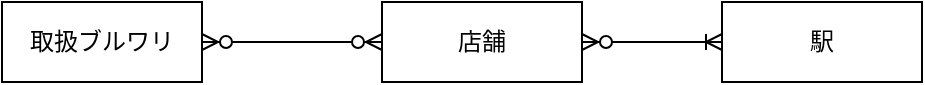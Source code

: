 <mxfile>
    <diagram id="1vy2Nv202quP6aodzBlH" name="概念モデル">
        <mxGraphModel dx="715" dy="591" grid="1" gridSize="10" guides="1" tooltips="1" connect="1" arrows="1" fold="1" page="1" pageScale="1" pageWidth="827" pageHeight="1169" math="0" shadow="0">
            <root>
                <mxCell id="0"/>
                <mxCell id="1" parent="0"/>
                <mxCell id="2" value="店舗" style="whiteSpace=wrap;html=1;align=center;" parent="1" vertex="1">
                    <mxGeometry x="350" y="260" width="100" height="40" as="geometry"/>
                </mxCell>
                <mxCell id="3" value="取扱ブルワリ" style="whiteSpace=wrap;html=1;align=center;" parent="1" vertex="1">
                    <mxGeometry x="160" y="260" width="100" height="40" as="geometry"/>
                </mxCell>
                <mxCell id="4" value="駅" style="whiteSpace=wrap;html=1;align=center;" parent="1" vertex="1">
                    <mxGeometry x="520" y="260" width="100" height="40" as="geometry"/>
                </mxCell>
                <mxCell id="6" value="" style="edgeStyle=entityRelationEdgeStyle;fontSize=12;html=1;endArrow=ERoneToMany;startArrow=ERzeroToMany;exitX=1;exitY=0.5;exitDx=0;exitDy=0;entryX=0;entryY=0.5;entryDx=0;entryDy=0;" parent="1" source="2" target="4" edge="1">
                    <mxGeometry width="100" height="100" relative="1" as="geometry">
                        <mxPoint x="460" y="480" as="sourcePoint"/>
                        <mxPoint x="560" y="380" as="targetPoint"/>
                    </mxGeometry>
                </mxCell>
                <mxCell id="7" value="" style="edgeStyle=entityRelationEdgeStyle;fontSize=12;html=1;endArrow=ERzeroToMany;endFill=1;startArrow=ERzeroToMany;exitX=1;exitY=0.5;exitDx=0;exitDy=0;entryX=0;entryY=0.5;entryDx=0;entryDy=0;" parent="1" source="3" target="2" edge="1">
                    <mxGeometry width="100" height="100" relative="1" as="geometry">
                        <mxPoint x="450" y="360" as="sourcePoint"/>
                        <mxPoint x="550" y="260" as="targetPoint"/>
                    </mxGeometry>
                </mxCell>
            </root>
        </mxGraphModel>
    </diagram>
    <diagram id="F0op12r8ZnVVLwSMF-e7" name="論理モデル">
        <mxGraphModel dx="1542" dy="591" grid="1" gridSize="10" guides="1" tooltips="1" connect="1" arrows="1" fold="1" page="1" pageScale="1" pageWidth="827" pageHeight="1169" math="0" shadow="0">
            <root>
                <mxCell id="_KWchwG_qcQpBmLO5XZN-0"/>
                <mxCell id="_KWchwG_qcQpBmLO5XZN-1" parent="_KWchwG_qcQpBmLO5XZN-0"/>
                <mxCell id="PtXINWMf6q8DcFMQ7RKB-0" value="店舗マスタ" style="shape=table;startSize=30;container=1;collapsible=1;childLayout=tableLayout;fixedRows=1;rowLines=0;fontStyle=1;align=center;resizeLast=1;" parent="_KWchwG_qcQpBmLO5XZN-1" vertex="1">
                    <mxGeometry x="220" y="100" width="260" height="330" as="geometry">
                        <mxRectangle x="260" y="150" width="60" height="30" as="alternateBounds"/>
                    </mxGeometry>
                </mxCell>
                <mxCell id="PtXINWMf6q8DcFMQ7RKB-1" value="" style="shape=partialRectangle;collapsible=0;dropTarget=0;pointerEvents=0;fillColor=none;top=0;left=0;bottom=1;right=0;points=[[0,0.5],[1,0.5]];portConstraint=eastwest;" parent="PtXINWMf6q8DcFMQ7RKB-0" vertex="1">
                    <mxGeometry y="30" width="260" height="30" as="geometry"/>
                </mxCell>
                <mxCell id="PtXINWMf6q8DcFMQ7RKB-2" value="PK" style="shape=partialRectangle;connectable=0;fillColor=none;top=0;left=0;bottom=0;right=0;fontStyle=1;overflow=hidden;" parent="PtXINWMf6q8DcFMQ7RKB-1" vertex="1">
                    <mxGeometry width="30" height="30" as="geometry">
                        <mxRectangle width="30" height="30" as="alternateBounds"/>
                    </mxGeometry>
                </mxCell>
                <mxCell id="PtXINWMf6q8DcFMQ7RKB-3" value="店舗ID" style="shape=partialRectangle;connectable=0;fillColor=none;top=0;left=0;bottom=0;right=0;align=left;spacingLeft=6;fontStyle=5;overflow=hidden;" parent="PtXINWMf6q8DcFMQ7RKB-1" vertex="1">
                    <mxGeometry x="30" width="230" height="30" as="geometry">
                        <mxRectangle width="230" height="30" as="alternateBounds"/>
                    </mxGeometry>
                </mxCell>
                <mxCell id="PtXINWMf6q8DcFMQ7RKB-4" value="" style="shape=partialRectangle;collapsible=0;dropTarget=0;pointerEvents=0;fillColor=none;top=0;left=0;bottom=0;right=0;points=[[0,0.5],[1,0.5]];portConstraint=eastwest;" parent="PtXINWMf6q8DcFMQ7RKB-0" vertex="1">
                    <mxGeometry y="60" width="260" height="30" as="geometry"/>
                </mxCell>
                <mxCell id="PtXINWMf6q8DcFMQ7RKB-5" value="" style="shape=partialRectangle;connectable=0;fillColor=none;top=0;left=0;bottom=0;right=0;editable=1;overflow=hidden;" parent="PtXINWMf6q8DcFMQ7RKB-4" vertex="1">
                    <mxGeometry width="30" height="30" as="geometry">
                        <mxRectangle width="30" height="30" as="alternateBounds"/>
                    </mxGeometry>
                </mxCell>
                <mxCell id="PtXINWMf6q8DcFMQ7RKB-6" value="店舗名" style="shape=partialRectangle;connectable=0;fillColor=none;top=0;left=0;bottom=0;right=0;align=left;spacingLeft=6;overflow=hidden;" parent="PtXINWMf6q8DcFMQ7RKB-4" vertex="1">
                    <mxGeometry x="30" width="230" height="30" as="geometry">
                        <mxRectangle width="230" height="30" as="alternateBounds"/>
                    </mxGeometry>
                </mxCell>
                <mxCell id="PtXINWMf6q8DcFMQ7RKB-7" value="" style="shape=partialRectangle;collapsible=0;dropTarget=0;pointerEvents=0;fillColor=none;top=0;left=0;bottom=0;right=0;points=[[0,0.5],[1,0.5]];portConstraint=eastwest;" parent="PtXINWMf6q8DcFMQ7RKB-0" vertex="1">
                    <mxGeometry y="90" width="260" height="30" as="geometry"/>
                </mxCell>
                <mxCell id="PtXINWMf6q8DcFMQ7RKB-8" value="" style="shape=partialRectangle;connectable=0;fillColor=none;top=0;left=0;bottom=0;right=0;editable=1;overflow=hidden;" parent="PtXINWMf6q8DcFMQ7RKB-7" vertex="1">
                    <mxGeometry width="30" height="30" as="geometry">
                        <mxRectangle width="30" height="30" as="alternateBounds"/>
                    </mxGeometry>
                </mxCell>
                <mxCell id="PtXINWMf6q8DcFMQ7RKB-9" value="タップ数" style="shape=partialRectangle;connectable=0;fillColor=none;top=0;left=0;bottom=0;right=0;align=left;spacingLeft=6;overflow=hidden;" parent="PtXINWMf6q8DcFMQ7RKB-7" vertex="1">
                    <mxGeometry x="30" width="230" height="30" as="geometry">
                        <mxRectangle width="230" height="30" as="alternateBounds"/>
                    </mxGeometry>
                </mxCell>
                <mxCell id="PtXINWMf6q8DcFMQ7RKB-10" value="" style="shape=partialRectangle;collapsible=0;dropTarget=0;pointerEvents=0;fillColor=none;top=0;left=0;bottom=0;right=0;points=[[0,0.5],[1,0.5]];portConstraint=eastwest;" parent="PtXINWMf6q8DcFMQ7RKB-0" vertex="1">
                    <mxGeometry y="120" width="260" height="30" as="geometry"/>
                </mxCell>
                <mxCell id="PtXINWMf6q8DcFMQ7RKB-11" value="" style="shape=partialRectangle;connectable=0;fillColor=none;top=0;left=0;bottom=0;right=0;editable=1;overflow=hidden;" parent="PtXINWMf6q8DcFMQ7RKB-10" vertex="1">
                    <mxGeometry width="30" height="30" as="geometry">
                        <mxRectangle width="30" height="30" as="alternateBounds"/>
                    </mxGeometry>
                </mxCell>
                <mxCell id="PtXINWMf6q8DcFMQ7RKB-12" value="住所" style="shape=partialRectangle;connectable=0;fillColor=none;top=0;left=0;bottom=0;right=0;align=left;spacingLeft=6;overflow=hidden;" parent="PtXINWMf6q8DcFMQ7RKB-10" vertex="1">
                    <mxGeometry x="30" width="230" height="30" as="geometry">
                        <mxRectangle width="230" height="30" as="alternateBounds"/>
                    </mxGeometry>
                </mxCell>
                <mxCell id="PtXINWMf6q8DcFMQ7RKB-17" style="shape=partialRectangle;collapsible=0;dropTarget=0;pointerEvents=0;fillColor=none;top=0;left=0;bottom=0;right=0;points=[[0,0.5],[1,0.5]];portConstraint=eastwest;" parent="PtXINWMf6q8DcFMQ7RKB-0" vertex="1">
                    <mxGeometry y="150" width="260" height="30" as="geometry"/>
                </mxCell>
                <mxCell id="PtXINWMf6q8DcFMQ7RKB-18" style="shape=partialRectangle;connectable=0;fillColor=none;top=0;left=0;bottom=0;right=0;editable=1;overflow=hidden;" parent="PtXINWMf6q8DcFMQ7RKB-17" vertex="1">
                    <mxGeometry width="30" height="30" as="geometry">
                        <mxRectangle width="30" height="30" as="alternateBounds"/>
                    </mxGeometry>
                </mxCell>
                <mxCell id="PtXINWMf6q8DcFMQ7RKB-19" value="電話番号" style="shape=partialRectangle;connectable=0;fillColor=none;top=0;left=0;bottom=0;right=0;align=left;spacingLeft=6;overflow=hidden;" parent="PtXINWMf6q8DcFMQ7RKB-17" vertex="1">
                    <mxGeometry x="30" width="230" height="30" as="geometry">
                        <mxRectangle width="230" height="30" as="alternateBounds"/>
                    </mxGeometry>
                </mxCell>
                <mxCell id="SIu7yzvwdyjYO5YlfNwo-0" style="shape=partialRectangle;collapsible=0;dropTarget=0;pointerEvents=0;fillColor=none;top=0;left=0;bottom=0;right=0;points=[[0,0.5],[1,0.5]];portConstraint=eastwest;" vertex="1" parent="PtXINWMf6q8DcFMQ7RKB-0">
                    <mxGeometry y="180" width="260" height="30" as="geometry"/>
                </mxCell>
                <mxCell id="SIu7yzvwdyjYO5YlfNwo-1" style="shape=partialRectangle;connectable=0;fillColor=none;top=0;left=0;bottom=0;right=0;editable=1;overflow=hidden;" vertex="1" parent="SIu7yzvwdyjYO5YlfNwo-0">
                    <mxGeometry width="30" height="30" as="geometry">
                        <mxRectangle width="30" height="30" as="alternateBounds"/>
                    </mxGeometry>
                </mxCell>
                <mxCell id="SIu7yzvwdyjYO5YlfNwo-2" value="公式リンク" style="shape=partialRectangle;connectable=0;fillColor=none;top=0;left=0;bottom=0;right=0;align=left;spacingLeft=6;overflow=hidden;" vertex="1" parent="SIu7yzvwdyjYO5YlfNwo-0">
                    <mxGeometry x="30" width="230" height="30" as="geometry">
                        <mxRectangle width="230" height="30" as="alternateBounds"/>
                    </mxGeometry>
                </mxCell>
                <mxCell id="PtXINWMf6q8DcFMQ7RKB-20" style="shape=partialRectangle;collapsible=0;dropTarget=0;pointerEvents=0;fillColor=none;top=0;left=0;bottom=0;right=0;points=[[0,0.5],[1,0.5]];portConstraint=eastwest;" parent="PtXINWMf6q8DcFMQ7RKB-0" vertex="1">
                    <mxGeometry y="210" width="260" height="30" as="geometry"/>
                </mxCell>
                <mxCell id="PtXINWMf6q8DcFMQ7RKB-21" style="shape=partialRectangle;connectable=0;fillColor=none;top=0;left=0;bottom=0;right=0;editable=1;overflow=hidden;" parent="PtXINWMf6q8DcFMQ7RKB-20" vertex="1">
                    <mxGeometry width="30" height="30" as="geometry">
                        <mxRectangle width="30" height="30" as="alternateBounds"/>
                    </mxGeometry>
                </mxCell>
                <mxCell id="PtXINWMf6q8DcFMQ7RKB-22" value="食べログリンク" style="shape=partialRectangle;connectable=0;fillColor=none;top=0;left=0;bottom=0;right=0;align=left;spacingLeft=6;overflow=hidden;" parent="PtXINWMf6q8DcFMQ7RKB-20" vertex="1">
                    <mxGeometry x="30" width="230" height="30" as="geometry">
                        <mxRectangle width="230" height="30" as="alternateBounds"/>
                    </mxGeometry>
                </mxCell>
                <mxCell id="Ihlo7mBB3TMK8G0GKQ-j-0" style="shape=partialRectangle;collapsible=0;dropTarget=0;pointerEvents=0;fillColor=none;top=0;left=0;bottom=0;right=0;points=[[0,0.5],[1,0.5]];portConstraint=eastwest;" parent="PtXINWMf6q8DcFMQ7RKB-0" vertex="1">
                    <mxGeometry y="240" width="260" height="30" as="geometry"/>
                </mxCell>
                <mxCell id="Ihlo7mBB3TMK8G0GKQ-j-1" style="shape=partialRectangle;connectable=0;fillColor=none;top=0;left=0;bottom=0;right=0;editable=1;overflow=hidden;" parent="Ihlo7mBB3TMK8G0GKQ-j-0" vertex="1">
                    <mxGeometry width="30" height="30" as="geometry">
                        <mxRectangle width="30" height="30" as="alternateBounds"/>
                    </mxGeometry>
                </mxCell>
                <mxCell id="Ihlo7mBB3TMK8G0GKQ-j-2" value="料理ジャンル" style="shape=partialRectangle;connectable=0;fillColor=none;top=0;left=0;bottom=0;right=0;align=left;spacingLeft=6;overflow=hidden;" parent="Ihlo7mBB3TMK8G0GKQ-j-0" vertex="1">
                    <mxGeometry x="30" width="230" height="30" as="geometry">
                        <mxRectangle width="230" height="30" as="alternateBounds"/>
                    </mxGeometry>
                </mxCell>
                <mxCell id="SIu7yzvwdyjYO5YlfNwo-3" style="shape=partialRectangle;collapsible=0;dropTarget=0;pointerEvents=0;fillColor=none;top=0;left=0;bottom=0;right=0;points=[[0,0.5],[1,0.5]];portConstraint=eastwest;" vertex="1" parent="PtXINWMf6q8DcFMQ7RKB-0">
                    <mxGeometry y="270" width="260" height="30" as="geometry"/>
                </mxCell>
                <mxCell id="SIu7yzvwdyjYO5YlfNwo-4" style="shape=partialRectangle;connectable=0;fillColor=none;top=0;left=0;bottom=0;right=0;editable=1;overflow=hidden;" vertex="1" parent="SIu7yzvwdyjYO5YlfNwo-3">
                    <mxGeometry width="30" height="30" as="geometry">
                        <mxRectangle width="30" height="30" as="alternateBounds"/>
                    </mxGeometry>
                </mxCell>
                <mxCell id="SIu7yzvwdyjYO5YlfNwo-5" value="店舗スタイル" style="shape=partialRectangle;connectable=0;fillColor=none;top=0;left=0;bottom=0;right=0;align=left;spacingLeft=6;overflow=hidden;" vertex="1" parent="SIu7yzvwdyjYO5YlfNwo-3">
                    <mxGeometry x="30" width="230" height="30" as="geometry">
                        <mxRectangle width="230" height="30" as="alternateBounds"/>
                    </mxGeometry>
                </mxCell>
                <mxCell id="miwu9ET3GKW86c_F_8KZ-0" style="shape=partialRectangle;collapsible=0;dropTarget=0;pointerEvents=0;fillColor=none;top=0;left=0;bottom=0;right=0;points=[[0,0.5],[1,0.5]];portConstraint=eastwest;" parent="PtXINWMf6q8DcFMQ7RKB-0" vertex="1">
                    <mxGeometry y="300" width="260" height="30" as="geometry"/>
                </mxCell>
                <mxCell id="miwu9ET3GKW86c_F_8KZ-1" style="shape=partialRectangle;connectable=0;fillColor=none;top=0;left=0;bottom=0;right=0;editable=1;overflow=hidden;" parent="miwu9ET3GKW86c_F_8KZ-0" vertex="1">
                    <mxGeometry width="30" height="30" as="geometry">
                        <mxRectangle width="30" height="30" as="alternateBounds"/>
                    </mxGeometry>
                </mxCell>
                <mxCell id="miwu9ET3GKW86c_F_8KZ-2" value="リスト用画像URL" style="shape=partialRectangle;connectable=0;fillColor=none;top=0;left=0;bottom=0;right=0;align=left;spacingLeft=6;overflow=hidden;" parent="miwu9ET3GKW86c_F_8KZ-0" vertex="1">
                    <mxGeometry x="30" width="230" height="30" as="geometry">
                        <mxRectangle width="230" height="30" as="alternateBounds"/>
                    </mxGeometry>
                </mxCell>
                <mxCell id="VAP3wEXsHXaib-sne-t8-9" value="取扱ブルワリ管理" style="shape=table;startSize=30;container=1;collapsible=1;childLayout=tableLayout;fixedRows=1;rowLines=0;fontStyle=1;align=center;resizeLast=1;" parent="_KWchwG_qcQpBmLO5XZN-1" vertex="1">
                    <mxGeometry x="-90" y="100" width="260" height="120" as="geometry">
                        <mxRectangle x="260" y="150" width="60" height="30" as="alternateBounds"/>
                    </mxGeometry>
                </mxCell>
                <mxCell id="VAP3wEXsHXaib-sne-t8-10" value="" style="shape=partialRectangle;collapsible=0;dropTarget=0;pointerEvents=0;fillColor=none;top=0;left=0;bottom=1;right=0;points=[[0,0.5],[1,0.5]];portConstraint=eastwest;" parent="VAP3wEXsHXaib-sne-t8-9" vertex="1">
                    <mxGeometry y="30" width="260" height="30" as="geometry"/>
                </mxCell>
                <mxCell id="VAP3wEXsHXaib-sne-t8-11" value="PK" style="shape=partialRectangle;connectable=0;fillColor=none;top=0;left=0;bottom=0;right=0;fontStyle=1;overflow=hidden;" parent="VAP3wEXsHXaib-sne-t8-10" vertex="1">
                    <mxGeometry width="30" height="30" as="geometry">
                        <mxRectangle width="30" height="30" as="alternateBounds"/>
                    </mxGeometry>
                </mxCell>
                <mxCell id="VAP3wEXsHXaib-sne-t8-12" value="店舗ID" style="shape=partialRectangle;connectable=0;fillColor=none;top=0;left=0;bottom=0;right=0;align=left;spacingLeft=6;fontStyle=5;overflow=hidden;" parent="VAP3wEXsHXaib-sne-t8-10" vertex="1">
                    <mxGeometry x="30" width="230" height="30" as="geometry">
                        <mxRectangle width="230" height="30" as="alternateBounds"/>
                    </mxGeometry>
                </mxCell>
                <mxCell id="VAP3wEXsHXaib-sne-t8-38" style="shape=partialRectangle;collapsible=0;dropTarget=0;pointerEvents=0;fillColor=none;top=0;left=0;bottom=1;right=0;points=[[0,0.5],[1,0.5]];portConstraint=eastwest;" parent="VAP3wEXsHXaib-sne-t8-9" vertex="1">
                    <mxGeometry y="60" width="260" height="30" as="geometry"/>
                </mxCell>
                <mxCell id="VAP3wEXsHXaib-sne-t8-39" value="PK" style="shape=partialRectangle;connectable=0;fillColor=none;top=0;left=0;bottom=0;right=0;fontStyle=1;overflow=hidden;" parent="VAP3wEXsHXaib-sne-t8-38" vertex="1">
                    <mxGeometry width="30" height="30" as="geometry">
                        <mxRectangle width="30" height="30" as="alternateBounds"/>
                    </mxGeometry>
                </mxCell>
                <mxCell id="VAP3wEXsHXaib-sne-t8-40" value="ブルワリID" style="shape=partialRectangle;connectable=0;fillColor=none;top=0;left=0;bottom=0;right=0;align=left;spacingLeft=6;fontStyle=5;overflow=hidden;" parent="VAP3wEXsHXaib-sne-t8-38" vertex="1">
                    <mxGeometry x="30" width="230" height="30" as="geometry">
                        <mxRectangle width="230" height="30" as="alternateBounds"/>
                    </mxGeometry>
                </mxCell>
                <mxCell id="VAP3wEXsHXaib-sne-t8-16" value="" style="shape=partialRectangle;collapsible=0;dropTarget=0;pointerEvents=0;fillColor=none;top=0;left=0;bottom=0;right=0;points=[[0,0.5],[1,0.5]];portConstraint=eastwest;" parent="VAP3wEXsHXaib-sne-t8-9" vertex="1">
                    <mxGeometry y="90" width="260" height="30" as="geometry"/>
                </mxCell>
                <mxCell id="VAP3wEXsHXaib-sne-t8-17" value="" style="shape=partialRectangle;connectable=0;fillColor=none;top=0;left=0;bottom=0;right=0;editable=1;overflow=hidden;" parent="VAP3wEXsHXaib-sne-t8-16" vertex="1">
                    <mxGeometry width="30" height="30" as="geometry">
                        <mxRectangle width="30" height="30" as="alternateBounds"/>
                    </mxGeometry>
                </mxCell>
                <mxCell id="VAP3wEXsHXaib-sne-t8-18" value="固定区分" style="shape=partialRectangle;connectable=0;fillColor=none;top=0;left=0;bottom=0;right=0;align=left;spacingLeft=6;overflow=hidden;" parent="VAP3wEXsHXaib-sne-t8-16" vertex="1">
                    <mxGeometry x="30" width="230" height="30" as="geometry">
                        <mxRectangle width="230" height="30" as="alternateBounds"/>
                    </mxGeometry>
                </mxCell>
                <mxCell id="VAP3wEXsHXaib-sne-t8-28" value="取扱ブルワリマスタ" style="shape=table;startSize=30;container=1;collapsible=1;childLayout=tableLayout;fixedRows=1;rowLines=0;fontStyle=1;align=center;resizeLast=1;" parent="_KWchwG_qcQpBmLO5XZN-1" vertex="1">
                    <mxGeometry x="-413" y="100" width="260" height="150" as="geometry">
                        <mxRectangle x="260" y="150" width="60" height="30" as="alternateBounds"/>
                    </mxGeometry>
                </mxCell>
                <mxCell id="VAP3wEXsHXaib-sne-t8-29" value="" style="shape=partialRectangle;collapsible=0;dropTarget=0;pointerEvents=0;fillColor=none;top=0;left=0;bottom=1;right=0;points=[[0,0.5],[1,0.5]];portConstraint=eastwest;" parent="VAP3wEXsHXaib-sne-t8-28" vertex="1">
                    <mxGeometry y="30" width="260" height="30" as="geometry"/>
                </mxCell>
                <mxCell id="VAP3wEXsHXaib-sne-t8-30" value="PK" style="shape=partialRectangle;connectable=0;fillColor=none;top=0;left=0;bottom=0;right=0;fontStyle=1;overflow=hidden;" parent="VAP3wEXsHXaib-sne-t8-29" vertex="1">
                    <mxGeometry width="30" height="30" as="geometry">
                        <mxRectangle width="30" height="30" as="alternateBounds"/>
                    </mxGeometry>
                </mxCell>
                <mxCell id="VAP3wEXsHXaib-sne-t8-31" value="ブルワリID" style="shape=partialRectangle;connectable=0;fillColor=none;top=0;left=0;bottom=0;right=0;align=left;spacingLeft=6;fontStyle=5;overflow=hidden;" parent="VAP3wEXsHXaib-sne-t8-29" vertex="1">
                    <mxGeometry x="30" width="230" height="30" as="geometry">
                        <mxRectangle width="230" height="30" as="alternateBounds"/>
                    </mxGeometry>
                </mxCell>
                <mxCell id="VAP3wEXsHXaib-sne-t8-74" style="shape=partialRectangle;collapsible=0;dropTarget=0;pointerEvents=0;fillColor=none;top=0;left=0;bottom=0;right=0;points=[[0,0.5],[1,0.5]];portConstraint=eastwest;" parent="VAP3wEXsHXaib-sne-t8-28" vertex="1">
                    <mxGeometry y="60" width="260" height="30" as="geometry"/>
                </mxCell>
                <mxCell id="VAP3wEXsHXaib-sne-t8-75" style="shape=partialRectangle;connectable=0;fillColor=none;top=0;left=0;bottom=0;right=0;editable=1;overflow=hidden;" parent="VAP3wEXsHXaib-sne-t8-74" vertex="1">
                    <mxGeometry width="30" height="30" as="geometry">
                        <mxRectangle width="30" height="30" as="alternateBounds"/>
                    </mxGeometry>
                </mxCell>
                <mxCell id="VAP3wEXsHXaib-sne-t8-76" value="ブルワリ名" style="shape=partialRectangle;connectable=0;fillColor=none;top=0;left=0;bottom=0;right=0;align=left;spacingLeft=6;overflow=hidden;" parent="VAP3wEXsHXaib-sne-t8-74" vertex="1">
                    <mxGeometry x="30" width="230" height="30" as="geometry">
                        <mxRectangle width="230" height="30" as="alternateBounds"/>
                    </mxGeometry>
                </mxCell>
                <mxCell id="VAP3wEXsHXaib-sne-t8-32" value="" style="shape=partialRectangle;collapsible=0;dropTarget=0;pointerEvents=0;fillColor=none;top=0;left=0;bottom=0;right=0;points=[[0,0.5],[1,0.5]];portConstraint=eastwest;" parent="VAP3wEXsHXaib-sne-t8-28" vertex="1">
                    <mxGeometry y="90" width="260" height="30" as="geometry"/>
                </mxCell>
                <mxCell id="VAP3wEXsHXaib-sne-t8-33" value="" style="shape=partialRectangle;connectable=0;fillColor=none;top=0;left=0;bottom=0;right=0;editable=1;overflow=hidden;" parent="VAP3wEXsHXaib-sne-t8-32" vertex="1">
                    <mxGeometry width="30" height="30" as="geometry">
                        <mxRectangle width="30" height="30" as="alternateBounds"/>
                    </mxGeometry>
                </mxCell>
                <mxCell id="VAP3wEXsHXaib-sne-t8-34" value="国" style="shape=partialRectangle;connectable=0;fillColor=none;top=0;left=0;bottom=0;right=0;align=left;spacingLeft=6;overflow=hidden;" parent="VAP3wEXsHXaib-sne-t8-32" vertex="1">
                    <mxGeometry x="30" width="230" height="30" as="geometry">
                        <mxRectangle width="230" height="30" as="alternateBounds"/>
                    </mxGeometry>
                </mxCell>
                <mxCell id="VAP3wEXsHXaib-sne-t8-35" value="" style="shape=partialRectangle;collapsible=0;dropTarget=0;pointerEvents=0;fillColor=none;top=0;left=0;bottom=0;right=0;points=[[0,0.5],[1,0.5]];portConstraint=eastwest;" parent="VAP3wEXsHXaib-sne-t8-28" vertex="1">
                    <mxGeometry y="120" width="260" height="30" as="geometry"/>
                </mxCell>
                <mxCell id="VAP3wEXsHXaib-sne-t8-36" value="" style="shape=partialRectangle;connectable=0;fillColor=none;top=0;left=0;bottom=0;right=0;editable=1;overflow=hidden;" parent="VAP3wEXsHXaib-sne-t8-35" vertex="1">
                    <mxGeometry width="30" height="30" as="geometry">
                        <mxRectangle width="30" height="30" as="alternateBounds"/>
                    </mxGeometry>
                </mxCell>
                <mxCell id="VAP3wEXsHXaib-sne-t8-37" value="エリア" style="shape=partialRectangle;connectable=0;fillColor=none;top=0;left=0;bottom=0;right=0;align=left;spacingLeft=6;overflow=hidden;" parent="VAP3wEXsHXaib-sne-t8-35" vertex="1">
                    <mxGeometry x="30" width="230" height="30" as="geometry">
                        <mxRectangle width="230" height="30" as="alternateBounds"/>
                    </mxGeometry>
                </mxCell>
                <mxCell id="VAP3wEXsHXaib-sne-t8-41" value="最寄り駅管理" style="shape=table;startSize=30;container=1;collapsible=1;childLayout=tableLayout;fixedRows=1;rowLines=0;fontStyle=1;align=center;resizeLast=1;" parent="_KWchwG_qcQpBmLO5XZN-1" vertex="1">
                    <mxGeometry x="530" y="100" width="260" height="120" as="geometry">
                        <mxRectangle x="260" y="150" width="60" height="30" as="alternateBounds"/>
                    </mxGeometry>
                </mxCell>
                <mxCell id="VAP3wEXsHXaib-sne-t8-42" value="" style="shape=partialRectangle;collapsible=0;dropTarget=0;pointerEvents=0;fillColor=none;top=0;left=0;bottom=1;right=0;points=[[0,0.5],[1,0.5]];portConstraint=eastwest;" parent="VAP3wEXsHXaib-sne-t8-41" vertex="1">
                    <mxGeometry y="30" width="260" height="30" as="geometry"/>
                </mxCell>
                <mxCell id="VAP3wEXsHXaib-sne-t8-43" value="PK" style="shape=partialRectangle;connectable=0;fillColor=none;top=0;left=0;bottom=0;right=0;fontStyle=1;overflow=hidden;" parent="VAP3wEXsHXaib-sne-t8-42" vertex="1">
                    <mxGeometry width="30" height="30" as="geometry">
                        <mxRectangle width="30" height="30" as="alternateBounds"/>
                    </mxGeometry>
                </mxCell>
                <mxCell id="VAP3wEXsHXaib-sne-t8-44" value="店舗ID" style="shape=partialRectangle;connectable=0;fillColor=none;top=0;left=0;bottom=0;right=0;align=left;spacingLeft=6;fontStyle=5;overflow=hidden;" parent="VAP3wEXsHXaib-sne-t8-42" vertex="1">
                    <mxGeometry x="30" width="230" height="30" as="geometry">
                        <mxRectangle width="230" height="30" as="alternateBounds"/>
                    </mxGeometry>
                </mxCell>
                <mxCell id="VAP3wEXsHXaib-sne-t8-45" style="shape=partialRectangle;collapsible=0;dropTarget=0;pointerEvents=0;fillColor=none;top=0;left=0;bottom=1;right=0;points=[[0,0.5],[1,0.5]];portConstraint=eastwest;" parent="VAP3wEXsHXaib-sne-t8-41" vertex="1">
                    <mxGeometry y="60" width="260" height="30" as="geometry"/>
                </mxCell>
                <mxCell id="VAP3wEXsHXaib-sne-t8-46" value="PK" style="shape=partialRectangle;connectable=0;fillColor=none;top=0;left=0;bottom=0;right=0;fontStyle=1;overflow=hidden;" parent="VAP3wEXsHXaib-sne-t8-45" vertex="1">
                    <mxGeometry width="30" height="30" as="geometry">
                        <mxRectangle width="30" height="30" as="alternateBounds"/>
                    </mxGeometry>
                </mxCell>
                <mxCell id="VAP3wEXsHXaib-sne-t8-47" value="駅ID" style="shape=partialRectangle;connectable=0;fillColor=none;top=0;left=0;bottom=0;right=0;align=left;spacingLeft=6;fontStyle=5;overflow=hidden;" parent="VAP3wEXsHXaib-sne-t8-45" vertex="1">
                    <mxGeometry x="30" width="230" height="30" as="geometry">
                        <mxRectangle width="230" height="30" as="alternateBounds"/>
                    </mxGeometry>
                </mxCell>
                <mxCell id="VAP3wEXsHXaib-sne-t8-48" value="" style="shape=partialRectangle;collapsible=0;dropTarget=0;pointerEvents=0;fillColor=none;top=0;left=0;bottom=0;right=0;points=[[0,0.5],[1,0.5]];portConstraint=eastwest;" parent="VAP3wEXsHXaib-sne-t8-41" vertex="1">
                    <mxGeometry y="90" width="260" height="30" as="geometry"/>
                </mxCell>
                <mxCell id="VAP3wEXsHXaib-sne-t8-49" value="" style="shape=partialRectangle;connectable=0;fillColor=none;top=0;left=0;bottom=0;right=0;editable=1;overflow=hidden;" parent="VAP3wEXsHXaib-sne-t8-48" vertex="1">
                    <mxGeometry width="30" height="30" as="geometry">
                        <mxRectangle width="30" height="30" as="alternateBounds"/>
                    </mxGeometry>
                </mxCell>
                <mxCell id="VAP3wEXsHXaib-sne-t8-50" value="徒歩所要時間" style="shape=partialRectangle;connectable=0;fillColor=none;top=0;left=0;bottom=0;right=0;align=left;spacingLeft=6;overflow=hidden;" parent="VAP3wEXsHXaib-sne-t8-48" vertex="1">
                    <mxGeometry x="30" width="230" height="30" as="geometry">
                        <mxRectangle width="230" height="30" as="alternateBounds"/>
                    </mxGeometry>
                </mxCell>
                <mxCell id="VAP3wEXsHXaib-sne-t8-51" value="駅マスタ" style="shape=table;startSize=30;container=1;collapsible=1;childLayout=tableLayout;fixedRows=1;rowLines=0;fontStyle=1;align=center;resizeLast=1;" parent="_KWchwG_qcQpBmLO5XZN-1" vertex="1">
                    <mxGeometry x="840" y="100" width="260" height="120" as="geometry">
                        <mxRectangle x="260" y="150" width="60" height="30" as="alternateBounds"/>
                    </mxGeometry>
                </mxCell>
                <mxCell id="VAP3wEXsHXaib-sne-t8-55" style="shape=partialRectangle;collapsible=0;dropTarget=0;pointerEvents=0;fillColor=none;top=0;left=0;bottom=1;right=0;points=[[0,0.5],[1,0.5]];portConstraint=eastwest;" parent="VAP3wEXsHXaib-sne-t8-51" vertex="1">
                    <mxGeometry y="30" width="260" height="30" as="geometry"/>
                </mxCell>
                <mxCell id="VAP3wEXsHXaib-sne-t8-56" value="PK" style="shape=partialRectangle;connectable=0;fillColor=none;top=0;left=0;bottom=0;right=0;fontStyle=1;overflow=hidden;" parent="VAP3wEXsHXaib-sne-t8-55" vertex="1">
                    <mxGeometry width="30" height="30" as="geometry">
                        <mxRectangle width="30" height="30" as="alternateBounds"/>
                    </mxGeometry>
                </mxCell>
                <mxCell id="VAP3wEXsHXaib-sne-t8-57" value="駅ID" style="shape=partialRectangle;connectable=0;fillColor=none;top=0;left=0;bottom=0;right=0;align=left;spacingLeft=6;fontStyle=5;overflow=hidden;" parent="VAP3wEXsHXaib-sne-t8-55" vertex="1">
                    <mxGeometry x="30" width="230" height="30" as="geometry">
                        <mxRectangle width="230" height="30" as="alternateBounds"/>
                    </mxGeometry>
                </mxCell>
                <mxCell id="VAP3wEXsHXaib-sne-t8-58" value="" style="shape=partialRectangle;collapsible=0;dropTarget=0;pointerEvents=0;fillColor=none;top=0;left=0;bottom=0;right=0;points=[[0,0.5],[1,0.5]];portConstraint=eastwest;" parent="VAP3wEXsHXaib-sne-t8-51" vertex="1">
                    <mxGeometry y="60" width="260" height="30" as="geometry"/>
                </mxCell>
                <mxCell id="VAP3wEXsHXaib-sne-t8-59" value="" style="shape=partialRectangle;connectable=0;fillColor=none;top=0;left=0;bottom=0;right=0;editable=1;overflow=hidden;" parent="VAP3wEXsHXaib-sne-t8-58" vertex="1">
                    <mxGeometry width="30" height="30" as="geometry">
                        <mxRectangle width="30" height="30" as="alternateBounds"/>
                    </mxGeometry>
                </mxCell>
                <mxCell id="VAP3wEXsHXaib-sne-t8-60" value="駅名" style="shape=partialRectangle;connectable=0;fillColor=none;top=0;left=0;bottom=0;right=0;align=left;spacingLeft=6;overflow=hidden;" parent="VAP3wEXsHXaib-sne-t8-58" vertex="1">
                    <mxGeometry x="30" width="230" height="30" as="geometry">
                        <mxRectangle width="230" height="30" as="alternateBounds"/>
                    </mxGeometry>
                </mxCell>
                <mxCell id="VAP3wEXsHXaib-sne-t8-61" style="shape=partialRectangle;collapsible=0;dropTarget=0;pointerEvents=0;fillColor=none;top=0;left=0;bottom=0;right=0;points=[[0,0.5],[1,0.5]];portConstraint=eastwest;" parent="VAP3wEXsHXaib-sne-t8-51" vertex="1">
                    <mxGeometry y="90" width="260" height="30" as="geometry"/>
                </mxCell>
                <mxCell id="VAP3wEXsHXaib-sne-t8-62" style="shape=partialRectangle;connectable=0;fillColor=none;top=0;left=0;bottom=0;right=0;editable=1;overflow=hidden;" parent="VAP3wEXsHXaib-sne-t8-61" vertex="1">
                    <mxGeometry width="30" height="30" as="geometry">
                        <mxRectangle width="30" height="30" as="alternateBounds"/>
                    </mxGeometry>
                </mxCell>
                <mxCell id="VAP3wEXsHXaib-sne-t8-63" value="路線名" style="shape=partialRectangle;connectable=0;fillColor=none;top=0;left=0;bottom=0;right=0;align=left;spacingLeft=6;overflow=hidden;" parent="VAP3wEXsHXaib-sne-t8-61" vertex="1">
                    <mxGeometry x="30" width="230" height="30" as="geometry">
                        <mxRectangle width="230" height="30" as="alternateBounds"/>
                    </mxGeometry>
                </mxCell>
                <mxCell id="VAP3wEXsHXaib-sne-t8-67" value="" style="edgeStyle=entityRelationEdgeStyle;fontSize=12;html=1;endArrow=ERzeroToMany;startArrow=ERmandOne;exitX=1;exitY=0.5;exitDx=0;exitDy=0;entryX=0;entryY=0.5;entryDx=0;entryDy=0;" parent="_KWchwG_qcQpBmLO5XZN-1" source="PtXINWMf6q8DcFMQ7RKB-4" target="VAP3wEXsHXaib-sne-t8-45" edge="1">
                    <mxGeometry width="100" height="100" relative="1" as="geometry">
                        <mxPoint x="560" y="200" as="sourcePoint"/>
                        <mxPoint x="660" y="100" as="targetPoint"/>
                    </mxGeometry>
                </mxCell>
                <mxCell id="VAP3wEXsHXaib-sne-t8-68" value="" style="edgeStyle=entityRelationEdgeStyle;fontSize=12;html=1;endArrow=ERzeroToMany;startArrow=ERmandOne;exitX=0;exitY=0.5;exitDx=0;exitDy=0;entryX=1;entryY=0.5;entryDx=0;entryDy=0;" parent="_KWchwG_qcQpBmLO5XZN-1" source="VAP3wEXsHXaib-sne-t8-58" target="VAP3wEXsHXaib-sne-t8-45" edge="1">
                    <mxGeometry width="100" height="100" relative="1" as="geometry">
                        <mxPoint x="890" y="100" as="sourcePoint"/>
                        <mxPoint x="790" y="200" as="targetPoint"/>
                    </mxGeometry>
                </mxCell>
                <mxCell id="VAP3wEXsHXaib-sne-t8-69" value="" style="edgeStyle=entityRelationEdgeStyle;fontSize=12;html=1;endArrow=ERzeroToMany;startArrow=ERmandOne;entryX=1;entryY=0.5;entryDx=0;entryDy=0;exitX=0;exitY=0.5;exitDx=0;exitDy=0;" parent="_KWchwG_qcQpBmLO5XZN-1" source="PtXINWMf6q8DcFMQ7RKB-4" target="VAP3wEXsHXaib-sne-t8-38" edge="1">
                    <mxGeometry width="100" height="100" relative="1" as="geometry">
                        <mxPoint x="220" y="175" as="sourcePoint"/>
                        <mxPoint x="540" y="185" as="targetPoint"/>
                    </mxGeometry>
                </mxCell>
                <mxCell id="VAP3wEXsHXaib-sne-t8-70" value="" style="edgeStyle=entityRelationEdgeStyle;fontSize=12;html=1;endArrow=ERzeroToMany;startArrow=ERmandOne;entryX=0;entryY=0.5;entryDx=0;entryDy=0;exitX=1;exitY=0.5;exitDx=0;exitDy=0;" parent="_KWchwG_qcQpBmLO5XZN-1" source="VAP3wEXsHXaib-sne-t8-74" target="VAP3wEXsHXaib-sne-t8-38" edge="1">
                    <mxGeometry width="100" height="100" relative="1" as="geometry">
                        <mxPoint x="230" y="185" as="sourcePoint"/>
                        <mxPoint x="180" y="185" as="targetPoint"/>
                    </mxGeometry>
                </mxCell>
            </root>
        </mxGraphModel>
    </diagram>
</mxfile>